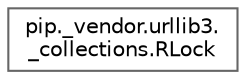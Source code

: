 digraph "Graphical Class Hierarchy"
{
 // LATEX_PDF_SIZE
  bgcolor="transparent";
  edge [fontname=Helvetica,fontsize=10,labelfontname=Helvetica,labelfontsize=10];
  node [fontname=Helvetica,fontsize=10,shape=box,height=0.2,width=0.4];
  rankdir="LR";
  Node0 [id="Node000000",label="pip._vendor.urllib3.\l_collections.RLock",height=0.2,width=0.4,color="grey40", fillcolor="white", style="filled",URL="$dd/dea/classpip_1_1__vendor_1_1urllib3_1_1__collections_1_1RLock.html",tooltip=" "];
}
